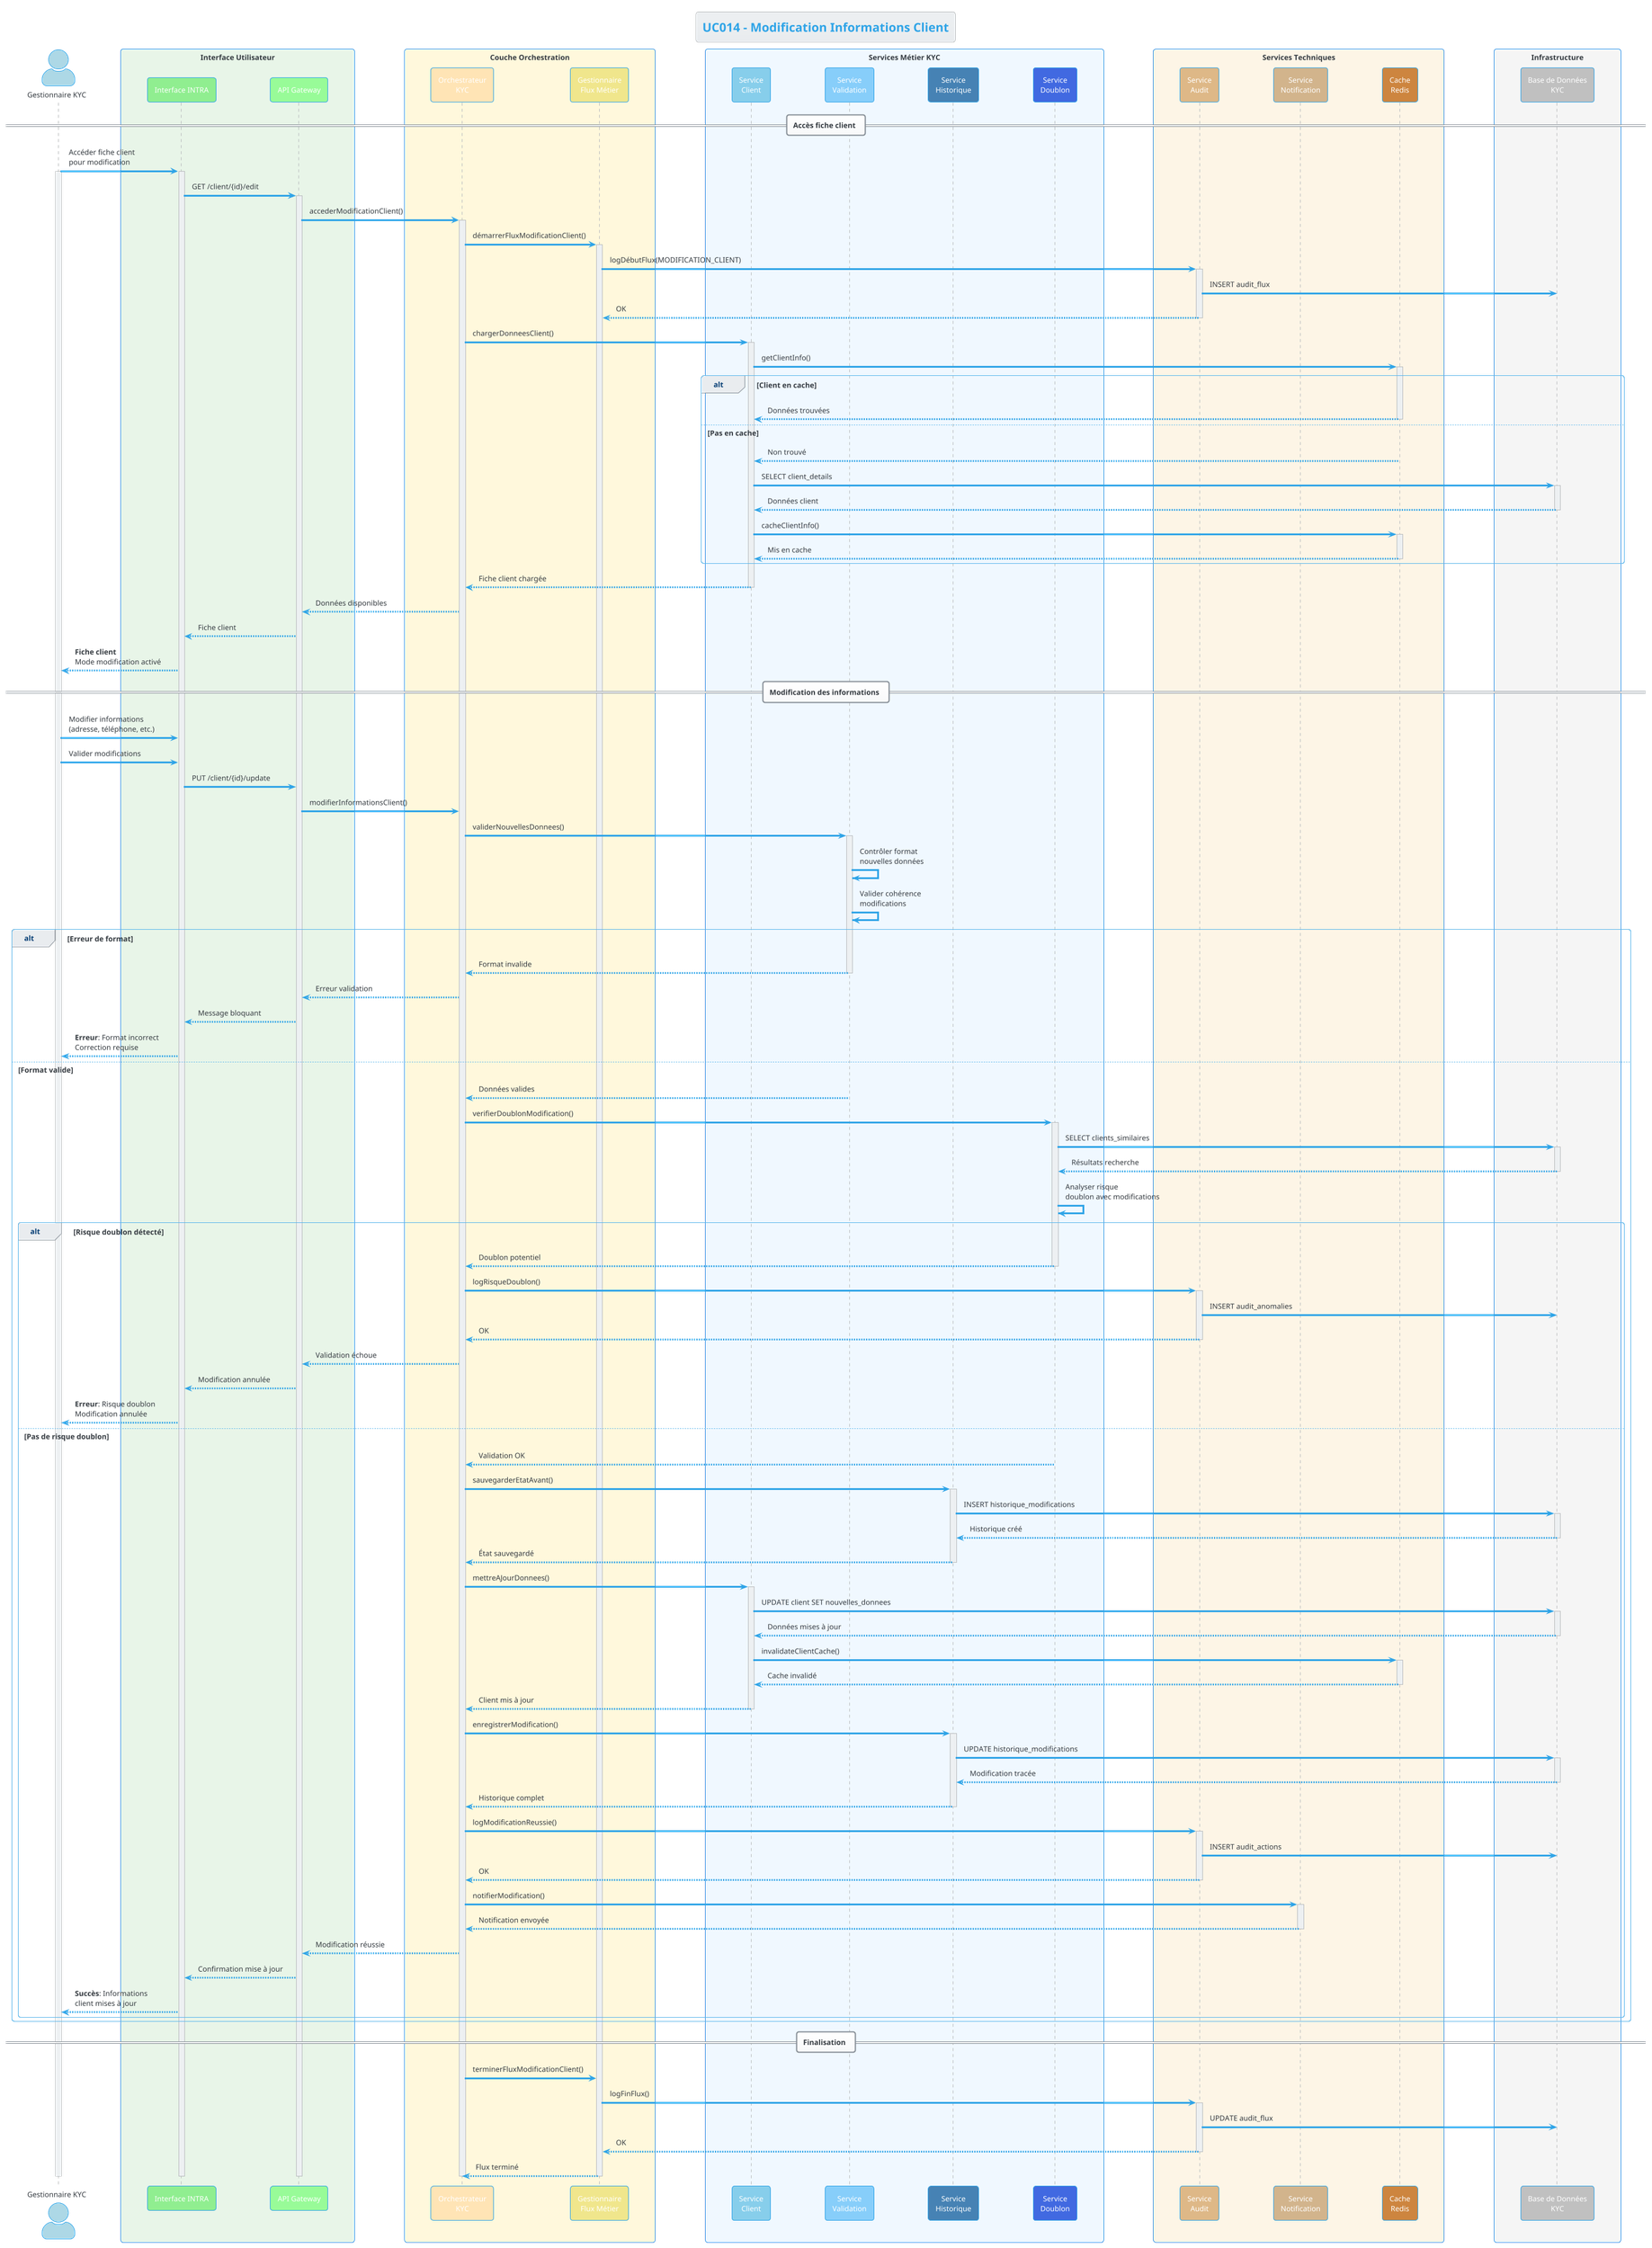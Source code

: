 @startuml UC014
!theme cerulean

title UC014 - Modification Informations Client
skinparam actorStyle awesome
skinparam sequenceBoxBorderColor #1E88E5
skinparam participantBackgroundColor #E3F2FD
skinparam lifeline {
    BackgroundColor #BBDEFB
}

' Acteurs externes
actor "Gestionnaire KYC" as Gestionnaire #LightBlue

' Couche présentation
box "Interface Utilisateur" #E8F5E8
    participant "Interface INTRA" as WebUI #90EE90
    participant "API Gateway" as Gateway #98FB98
end box

' Couche orchestration
box "Couche Orchestration" #FFF8DC
    participant "Orchestrateur\nKYC" as Orchestrator #FFE4B5
    participant "Gestionnaire\nFlux Métier" as FluxManager #F0E68C
end box

' Services métier
box "Services Métier KYC" #F0F8FF
    participant "Service\nClient" as ClientService #87CEEB
    participant "Service\nValidation" as ValidationService #87CEFA
    participant "Service\nHistorique" as HistoriqueService #4682B4
    participant "Service\nDoublon" as DoublonService #4169E1
end box

' Services techniques
box "Services Techniques" #FDF5E6
    participant "Service\nAudit" as AuditService #DEB887
    participant "Service\nNotification" as NotificationService #D2B48C
    participant "Cache\nRedis" as CacheService #CD853F
end box

' Infrastructure
box "Infrastructure" #F5F5F5
    participant "Base de Données\nKYC" as DB #C0C0C0
end box

== Accès fiche client ==

Gestionnaire -> WebUI : Accéder fiche client\npour modification
activate Gestionnaire
activate WebUI

WebUI -> Gateway : GET /client/{id}/edit
activate Gateway

Gateway -> Orchestrator : accederModificationClient()
activate Orchestrator

Orchestrator -> FluxManager : démarrerFluxModificationClient()
activate FluxManager

FluxManager -> AuditService : logDébutFlux(MODIFICATION_CLIENT)
activate AuditService
AuditService -> DB : INSERT audit_flux
AuditService --> FluxManager : OK
deactivate AuditService

Orchestrator -> ClientService : chargerDonneesClient()
activate ClientService

ClientService -> CacheService : getClientInfo()
activate CacheService

alt Client en cache
    CacheService --> ClientService : Données trouvées
    deactivate CacheService
    
else Pas en cache
    CacheService --> ClientService : Non trouvé
    deactivate CacheService
    
    ClientService -> DB : SELECT client_details
    activate DB
    DB --> ClientService : Données client
    deactivate DB
    
    ClientService -> CacheService : cacheClientInfo()
    activate CacheService
    CacheService --> ClientService : Mis en cache
    deactivate CacheService
end

ClientService --> Orchestrator : Fiche client chargée
deactivate ClientService

Orchestrator --> Gateway : Données disponibles
Gateway --> WebUI : Fiche client
WebUI --> Gestionnaire : **Fiche client**\nMode modification activé

== Modification des informations ==

Gestionnaire -> WebUI : Modifier informations\n(adresse, téléphone, etc.)
Gestionnaire -> WebUI : Valider modifications

WebUI -> Gateway : PUT /client/{id}/update

Gateway -> Orchestrator : modifierInformationsClient()

Orchestrator -> ValidationService : validerNouvellesDonnees()
activate ValidationService

ValidationService -> ValidationService : Contrôler format\nnouvelles données
ValidationService -> ValidationService : Valider cohérence\nmodifications

alt Erreur de format
    ValidationService --> Orchestrator : Format invalide
    deactivate ValidationService
    
    Orchestrator --> Gateway : Erreur validation
    Gateway --> WebUI : Message bloquant
    WebUI --> Gestionnaire : **Erreur**: Format incorrect\nCorrection requise
    
else Format valide
    ValidationService --> Orchestrator : Données valides
    deactivate ValidationService
    
    Orchestrator -> DoublonService : verifierDoublonModification()
    activate DoublonService
    
    DoublonService -> DB : SELECT clients_similaires
    activate DB
    DB --> DoublonService : Résultats recherche
    deactivate DB
    
    DoublonService -> DoublonService : Analyser risque\ndoublon avec modifications
    
    alt Risque doublon détecté
        DoublonService --> Orchestrator : Doublon potentiel
        deactivate DoublonService
        
        Orchestrator -> AuditService : logRisqueDoublon()
        activate AuditService
        AuditService -> DB : INSERT audit_anomalies
        AuditService --> Orchestrator : OK
        deactivate AuditService
        
        Orchestrator --> Gateway : Validation échoue
        Gateway --> WebUI : Modification annulée
        WebUI --> Gestionnaire : **Erreur**: Risque doublon\nModification annulée
        
    else Pas de risque doublon
        DoublonService --> Orchestrator : Validation OK
        deactivate DoublonService
        
        ' Enregistrement historique AVANT modification
        Orchestrator -> HistoriqueService : sauvegarderEtatAvant()
        activate HistoriqueService
        
        HistoriqueService -> DB : INSERT historique_modifications
        activate DB
        DB --> HistoriqueService : Historique créé
        deactivate DB
        
        HistoriqueService --> Orchestrator : État sauvegardé
        deactivate HistoriqueService
        
        ' Mise à jour des données
        Orchestrator -> ClientService : mettreAJourDonnees()
        activate ClientService
        
        ClientService -> DB : UPDATE client SET nouvelles_donnees
        activate DB
        DB --> ClientService : Données mises à jour
        deactivate DB
        
        ClientService -> CacheService : invalidateClientCache()
        activate CacheService
        CacheService --> ClientService : Cache invalidé
        deactivate CacheService
        
        ClientService --> Orchestrator : Client mis à jour
        deactivate ClientService
        
        ' Enregistrement historique APRÈS modification
        Orchestrator -> HistoriqueService : enregistrerModification()
        activate HistoriqueService
        
        HistoriqueService -> DB : UPDATE historique_modifications
        activate DB
        DB --> HistoriqueService : Modification tracée
        deactivate DB
        
        HistoriqueService --> Orchestrator : Historique complet
        deactivate HistoriqueService
        
        ' Audit et notification
        Orchestrator -> AuditService : logModificationReussie()
        activate AuditService
        AuditService -> DB : INSERT audit_actions
        AuditService --> Orchestrator : OK
        deactivate AuditService
        
        Orchestrator -> NotificationService : notifierModification()
        activate NotificationService
        NotificationService --> Orchestrator : Notification envoyée
        deactivate NotificationService
        
        Orchestrator --> Gateway : Modification réussie
        Gateway --> WebUI : Confirmation mise à jour
        WebUI --> Gestionnaire : **Succès**: Informations\nclient mises à jour
    end
end

== Finalisation ==

Orchestrator -> FluxManager : terminerFluxModificationClient()
FluxManager -> AuditService : logFinFlux()
activate AuditService
AuditService -> DB : UPDATE audit_flux
AuditService --> FluxManager : OK
deactivate AuditService

FluxManager --> Orchestrator : Flux terminé
deactivate FluxManager
deactivate Orchestrator

deactivate Gateway
deactivate WebUI
deactivate Gestionnaire

@enduml
